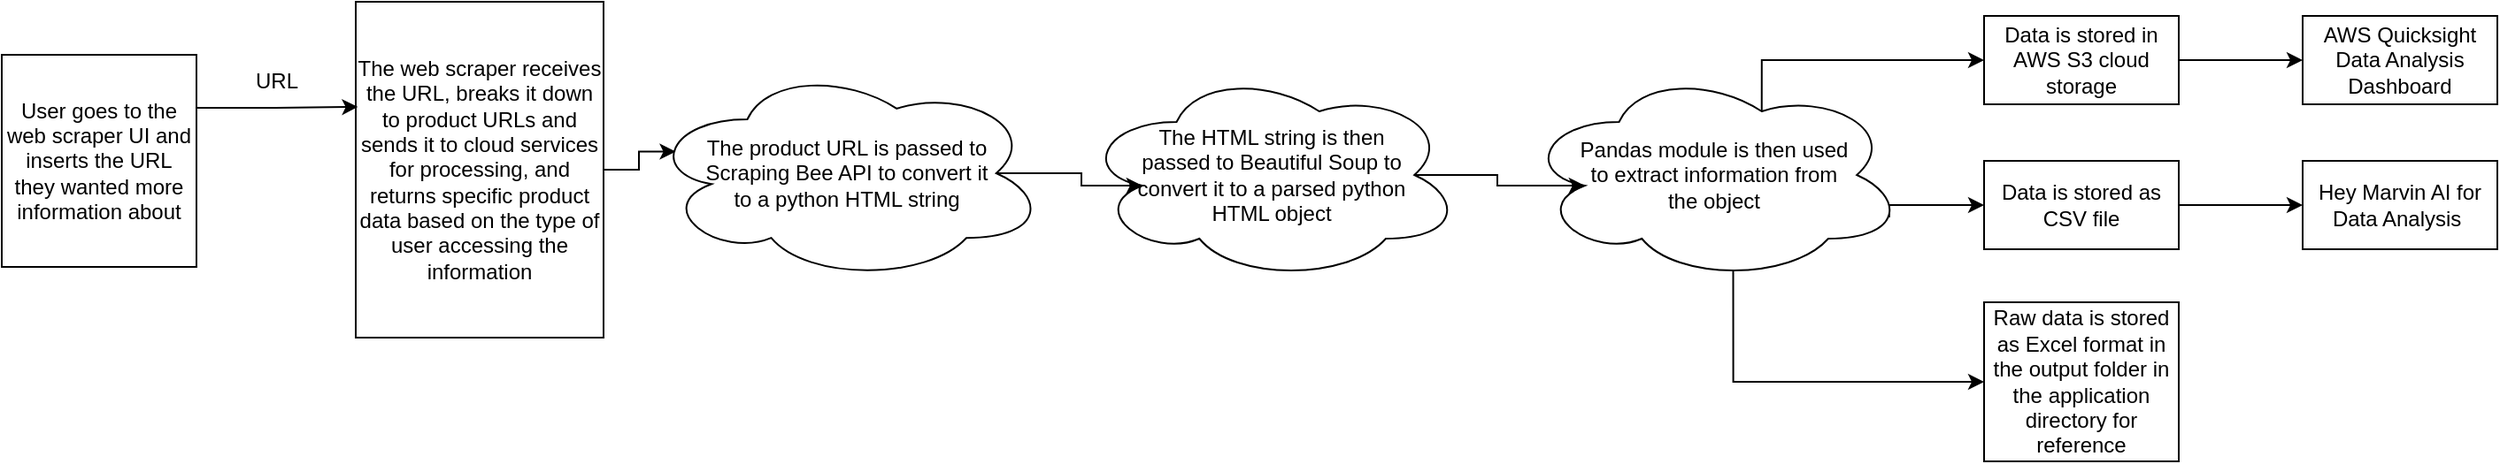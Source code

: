 <mxfile version="24.7.16">
  <diagram name="Page-1" id="r0Jr2GO2pQrT_eDpwpub">
    <mxGraphModel dx="954" dy="605" grid="1" gridSize="10" guides="1" tooltips="1" connect="1" arrows="1" fold="1" page="1" pageScale="1" pageWidth="850" pageHeight="1100" math="0" shadow="0">
      <root>
        <mxCell id="0" />
        <mxCell id="1" parent="0" />
        <mxCell id="x3obQRWJ_elbtLBWfNSW-3" value="User goes to the web scraper UI and inserts the URL they wanted more information about" style="rounded=0;whiteSpace=wrap;html=1;" parent="1" vertex="1">
          <mxGeometry x="40" y="220" width="110" height="120" as="geometry" />
        </mxCell>
        <mxCell id="x3obQRWJ_elbtLBWfNSW-5" value="&lt;div&gt;&lt;div&gt;The web scraper receives the URL, breaks it down to product URLs and sends it to cloud services for processing, and returns specific product data based on the type of user accessing the information&lt;/div&gt;&lt;/div&gt;" style="rounded=0;whiteSpace=wrap;html=1;" parent="1" vertex="1">
          <mxGeometry x="240" y="190" width="140" height="190" as="geometry" />
        </mxCell>
        <mxCell id="x3obQRWJ_elbtLBWfNSW-9" value="AWS Quicksight Data Analysis Dashboard" style="rounded=0;whiteSpace=wrap;html=1;" parent="1" vertex="1">
          <mxGeometry x="1340" y="198" width="110" height="50" as="geometry" />
        </mxCell>
        <mxCell id="x3obQRWJ_elbtLBWfNSW-10" value="Hey Marvin AI for Data Analysis&amp;nbsp;" style="rounded=0;whiteSpace=wrap;html=1;" parent="1" vertex="1">
          <mxGeometry x="1340" y="280" width="110" height="50" as="geometry" />
        </mxCell>
        <mxCell id="x3obQRWJ_elbtLBWfNSW-26" value="URL" style="text;html=1;align=center;verticalAlign=middle;resizable=0;points=[];autosize=1;strokeColor=none;fillColor=none;" parent="1" vertex="1">
          <mxGeometry x="170" y="220" width="50" height="30" as="geometry" />
        </mxCell>
        <mxCell id="QGwd-FUAiFrpCPLjL1FO-4" style="edgeStyle=orthogonalEdgeStyle;rounded=0;orthogonalLoop=1;jettySize=auto;html=1;exitX=1;exitY=0.25;exitDx=0;exitDy=0;entryX=0.009;entryY=0.313;entryDx=0;entryDy=0;entryPerimeter=0;" parent="1" source="x3obQRWJ_elbtLBWfNSW-3" target="x3obQRWJ_elbtLBWfNSW-5" edge="1">
          <mxGeometry relative="1" as="geometry" />
        </mxCell>
        <mxCell id="lgOWADZtujz5ivyCVqh7-1" value="&lt;p style=&quot;line-height: 120%; padding-right: 30px; padding-left: 30px;&quot;&gt;The HTML string is then passed to Beautiful Soup to convert it to a parsed python HTML object&lt;/p&gt;" style="ellipse;shape=cloud;whiteSpace=wrap;html=1;align=center;fillOpacity=100;overflow=visible;" parent="1" vertex="1">
          <mxGeometry x="650" y="228" width="215" height="120" as="geometry" />
        </mxCell>
        <mxCell id="lgOWADZtujz5ivyCVqh7-2" value="&lt;p style=&quot;line-height: 120%; padding: 0px 30px;&quot;&gt;The product URL is passed to Scraping Bee API to convert it to a python HTML string&lt;/p&gt;" style="ellipse;shape=cloud;whiteSpace=wrap;html=1;align=center;" parent="1" vertex="1">
          <mxGeometry x="405" y="226" width="225" height="122" as="geometry" />
        </mxCell>
        <mxCell id="lgOWADZtujz5ivyCVqh7-11" style="edgeStyle=orthogonalEdgeStyle;rounded=0;orthogonalLoop=1;jettySize=auto;html=1;exitX=0.625;exitY=0.2;exitDx=0;exitDy=0;exitPerimeter=0;entryX=0;entryY=0.5;entryDx=0;entryDy=0;" parent="1" source="lgOWADZtujz5ivyCVqh7-4" target="lgOWADZtujz5ivyCVqh7-7" edge="1">
          <mxGeometry relative="1" as="geometry">
            <Array as="points">
              <mxPoint x="1034" y="223" />
            </Array>
          </mxGeometry>
        </mxCell>
        <mxCell id="lgOWADZtujz5ivyCVqh7-18" style="edgeStyle=orthogonalEdgeStyle;rounded=0;orthogonalLoop=1;jettySize=auto;html=1;exitX=0.96;exitY=0.7;exitDx=0;exitDy=0;exitPerimeter=0;entryX=0;entryY=0.5;entryDx=0;entryDy=0;" parent="1" source="lgOWADZtujz5ivyCVqh7-4" target="lgOWADZtujz5ivyCVqh7-6" edge="1">
          <mxGeometry relative="1" as="geometry">
            <Array as="points">
              <mxPoint x="1106" y="305" />
            </Array>
          </mxGeometry>
        </mxCell>
        <mxCell id="lgOWADZtujz5ivyCVqh7-20" style="edgeStyle=orthogonalEdgeStyle;rounded=0;orthogonalLoop=1;jettySize=auto;html=1;exitX=0.55;exitY=0.95;exitDx=0;exitDy=0;exitPerimeter=0;entryX=0;entryY=0.5;entryDx=0;entryDy=0;" parent="1" source="lgOWADZtujz5ivyCVqh7-4" target="lgOWADZtujz5ivyCVqh7-16" edge="1">
          <mxGeometry relative="1" as="geometry">
            <Array as="points">
              <mxPoint x="1018" y="405" />
            </Array>
          </mxGeometry>
        </mxCell>
        <mxCell id="lgOWADZtujz5ivyCVqh7-4" value="&lt;p style=&quot;line-height: 120%; padding-right: 30px; padding-left: 30px;&quot;&gt;Pandas module is then used to extract information from the object&lt;/p&gt;" style="ellipse;shape=cloud;whiteSpace=wrap;html=1;align=center;fillOpacity=100;overflow=visible;" parent="1" vertex="1">
          <mxGeometry x="900" y="228" width="215" height="120" as="geometry" />
        </mxCell>
        <mxCell id="lgOWADZtujz5ivyCVqh7-14" style="edgeStyle=orthogonalEdgeStyle;rounded=0;orthogonalLoop=1;jettySize=auto;html=1;exitX=1;exitY=0.5;exitDx=0;exitDy=0;entryX=0;entryY=0.5;entryDx=0;entryDy=0;" parent="1" source="lgOWADZtujz5ivyCVqh7-6" target="x3obQRWJ_elbtLBWfNSW-10" edge="1">
          <mxGeometry relative="1" as="geometry" />
        </mxCell>
        <mxCell id="lgOWADZtujz5ivyCVqh7-6" value="Data is stored as CSV file" style="rounded=0;whiteSpace=wrap;html=1;" parent="1" vertex="1">
          <mxGeometry x="1160" y="280" width="110" height="50" as="geometry" />
        </mxCell>
        <mxCell id="lgOWADZtujz5ivyCVqh7-13" style="edgeStyle=orthogonalEdgeStyle;rounded=0;orthogonalLoop=1;jettySize=auto;html=1;exitX=1;exitY=0.5;exitDx=0;exitDy=0;entryX=0;entryY=0.5;entryDx=0;entryDy=0;" parent="1" source="lgOWADZtujz5ivyCVqh7-7" target="x3obQRWJ_elbtLBWfNSW-9" edge="1">
          <mxGeometry relative="1" as="geometry" />
        </mxCell>
        <mxCell id="lgOWADZtujz5ivyCVqh7-7" value="Data is stored in AWS S3&amp;nbsp;cloud storage" style="rounded=0;whiteSpace=wrap;html=1;" parent="1" vertex="1">
          <mxGeometry x="1160" y="198" width="110" height="50" as="geometry" />
        </mxCell>
        <mxCell id="lgOWADZtujz5ivyCVqh7-8" style="edgeStyle=orthogonalEdgeStyle;rounded=0;orthogonalLoop=1;jettySize=auto;html=1;exitX=1;exitY=0.5;exitDx=0;exitDy=0;entryX=0.07;entryY=0.4;entryDx=0;entryDy=0;entryPerimeter=0;" parent="1" source="x3obQRWJ_elbtLBWfNSW-5" target="lgOWADZtujz5ivyCVqh7-2" edge="1">
          <mxGeometry relative="1" as="geometry" />
        </mxCell>
        <mxCell id="lgOWADZtujz5ivyCVqh7-9" style="edgeStyle=orthogonalEdgeStyle;rounded=0;orthogonalLoop=1;jettySize=auto;html=1;exitX=0.875;exitY=0.5;exitDx=0;exitDy=0;exitPerimeter=0;entryX=0.16;entryY=0.55;entryDx=0;entryDy=0;entryPerimeter=0;" parent="1" source="lgOWADZtujz5ivyCVqh7-2" target="lgOWADZtujz5ivyCVqh7-1" edge="1">
          <mxGeometry relative="1" as="geometry" />
        </mxCell>
        <mxCell id="lgOWADZtujz5ivyCVqh7-10" style="edgeStyle=orthogonalEdgeStyle;rounded=0;orthogonalLoop=1;jettySize=auto;html=1;exitX=0.875;exitY=0.5;exitDx=0;exitDy=0;exitPerimeter=0;entryX=0.16;entryY=0.55;entryDx=0;entryDy=0;entryPerimeter=0;" parent="1" source="lgOWADZtujz5ivyCVqh7-1" target="lgOWADZtujz5ivyCVqh7-4" edge="1">
          <mxGeometry relative="1" as="geometry" />
        </mxCell>
        <mxCell id="lgOWADZtujz5ivyCVqh7-16" value="Raw data is stored as Excel format in the output folder in the application directory for reference" style="rounded=0;whiteSpace=wrap;html=1;" parent="1" vertex="1">
          <mxGeometry x="1160" y="360" width="110" height="90" as="geometry" />
        </mxCell>
      </root>
    </mxGraphModel>
  </diagram>
</mxfile>
